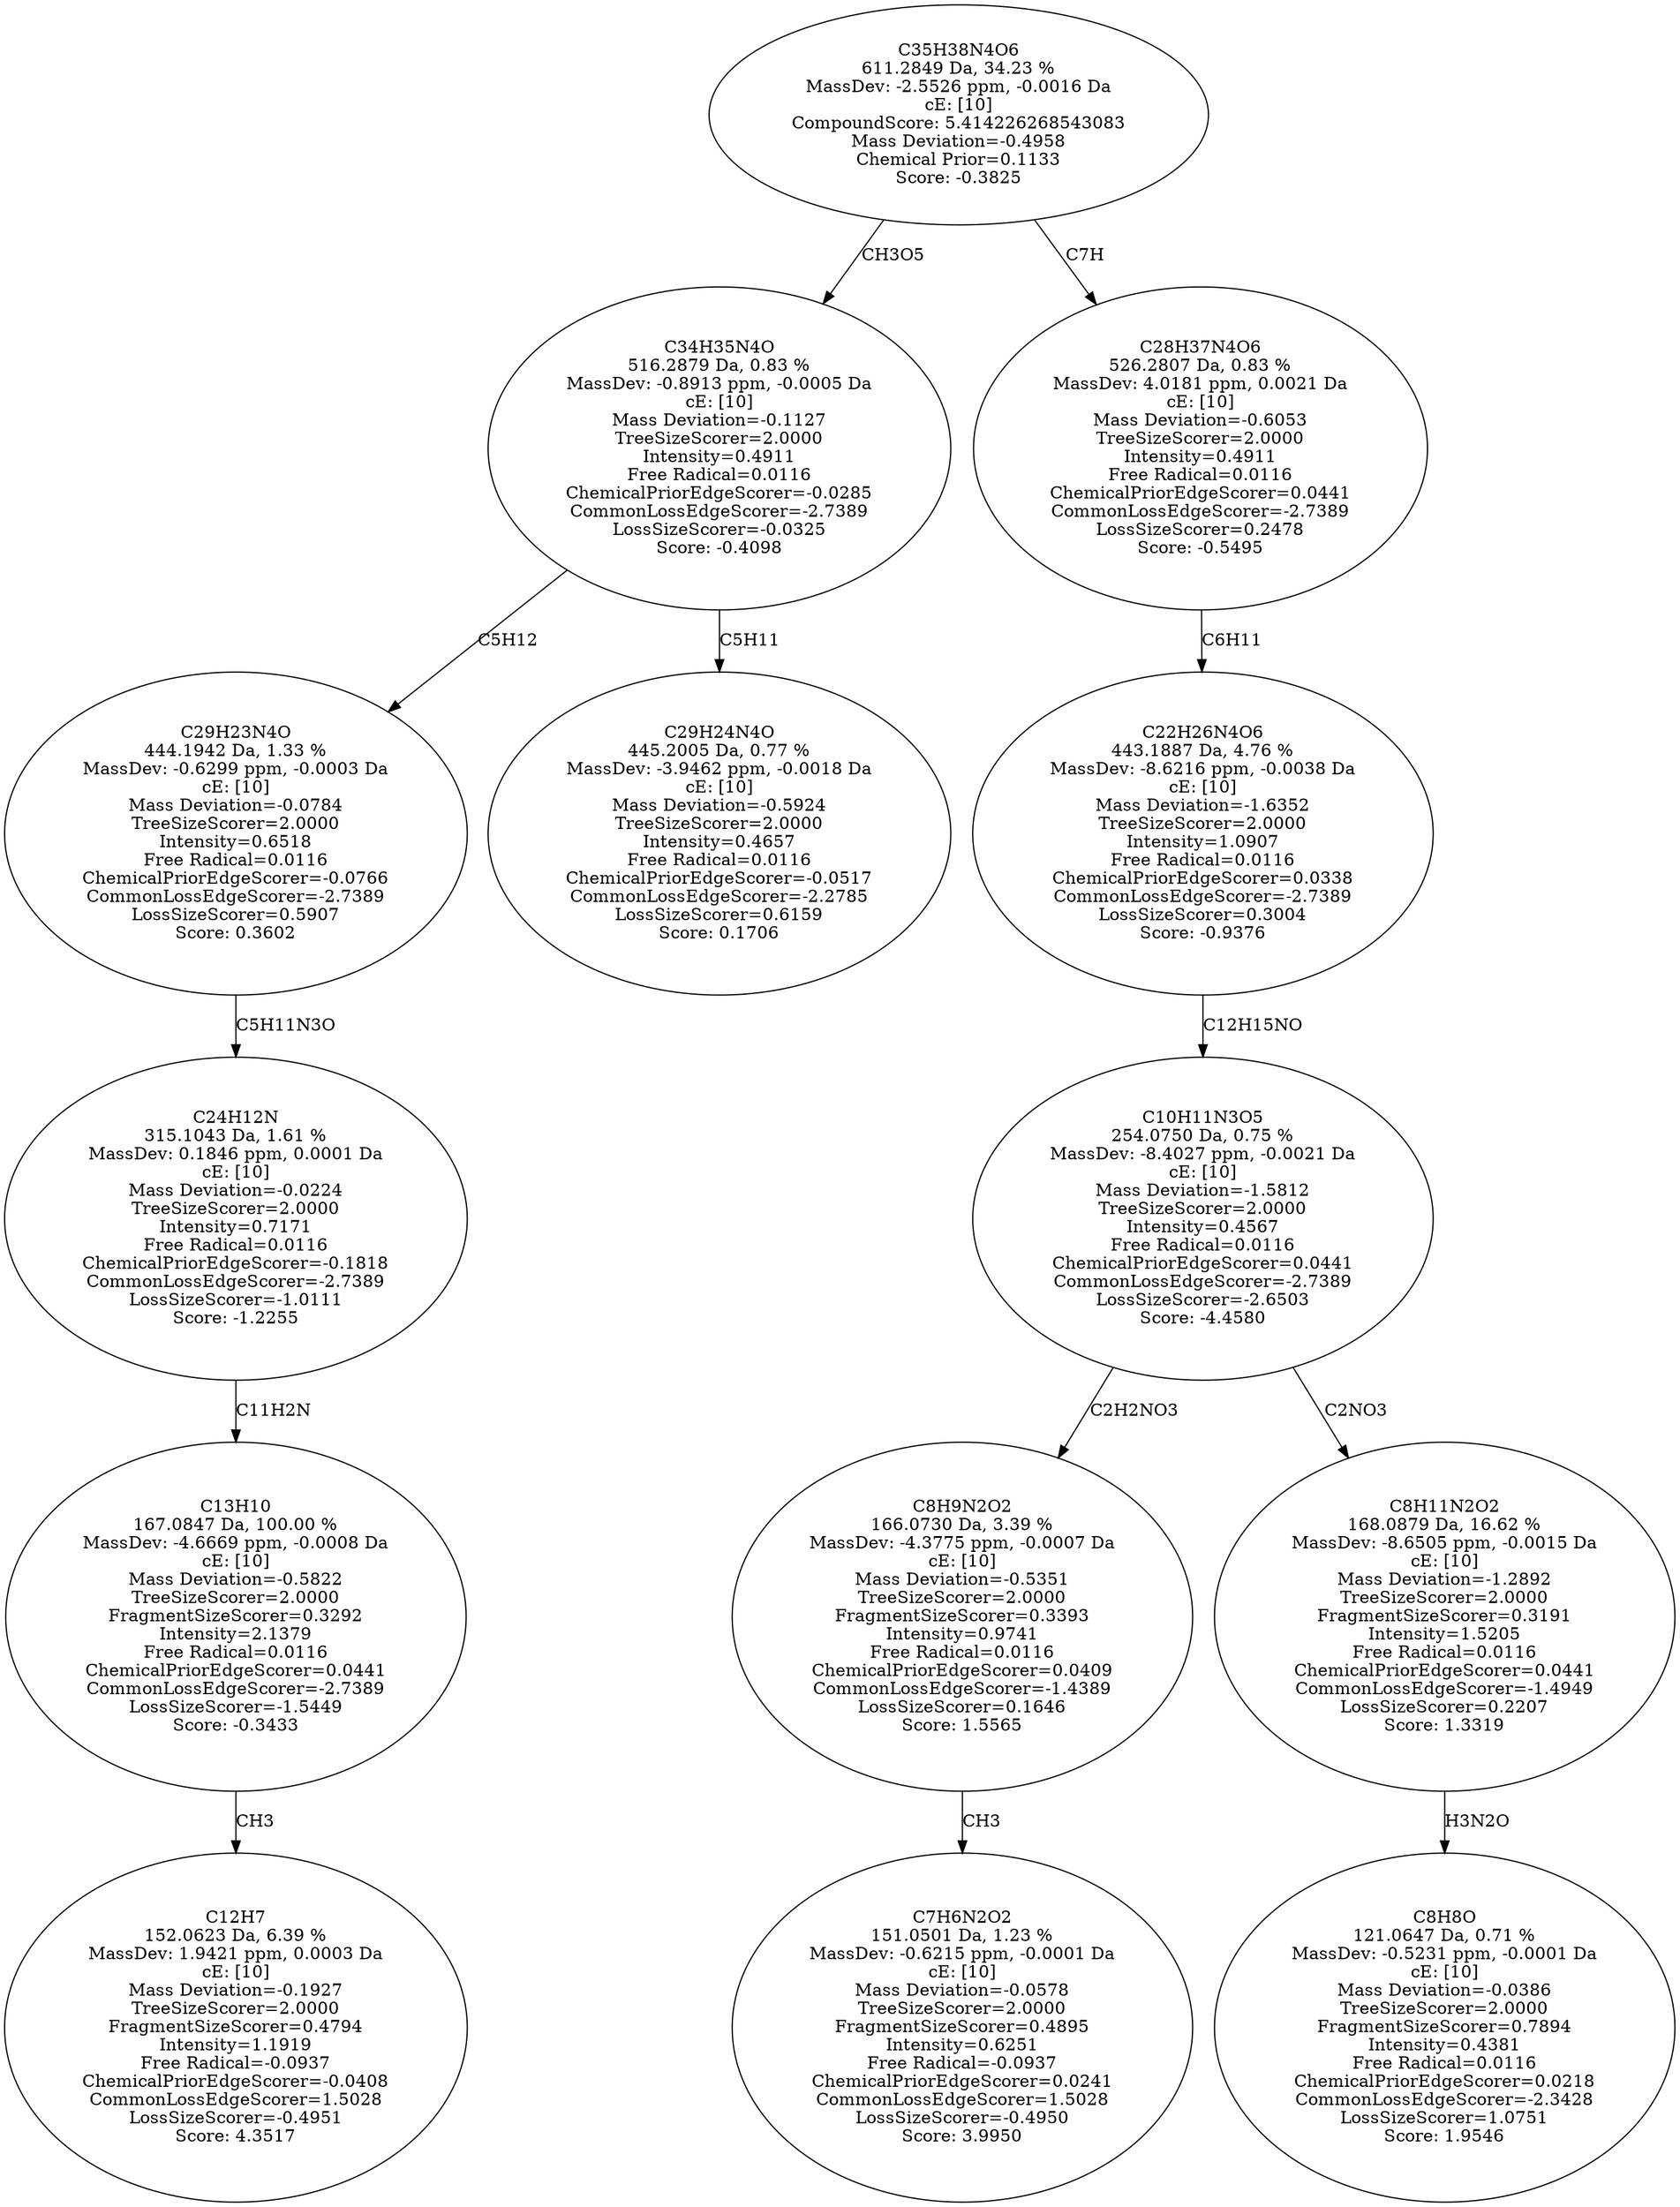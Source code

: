 strict digraph {
v1 [label="C12H7\n152.0623 Da, 6.39 %\nMassDev: 1.9421 ppm, 0.0003 Da\ncE: [10]\nMass Deviation=-0.1927\nTreeSizeScorer=2.0000\nFragmentSizeScorer=0.4794\nIntensity=1.1919\nFree Radical=-0.0937\nChemicalPriorEdgeScorer=-0.0408\nCommonLossEdgeScorer=1.5028\nLossSizeScorer=-0.4951\nScore: 4.3517"];
v2 [label="C13H10\n167.0847 Da, 100.00 %\nMassDev: -4.6669 ppm, -0.0008 Da\ncE: [10]\nMass Deviation=-0.5822\nTreeSizeScorer=2.0000\nFragmentSizeScorer=0.3292\nIntensity=2.1379\nFree Radical=0.0116\nChemicalPriorEdgeScorer=0.0441\nCommonLossEdgeScorer=-2.7389\nLossSizeScorer=-1.5449\nScore: -0.3433"];
v3 [label="C24H12N\n315.1043 Da, 1.61 %\nMassDev: 0.1846 ppm, 0.0001 Da\ncE: [10]\nMass Deviation=-0.0224\nTreeSizeScorer=2.0000\nIntensity=0.7171\nFree Radical=0.0116\nChemicalPriorEdgeScorer=-0.1818\nCommonLossEdgeScorer=-2.7389\nLossSizeScorer=-1.0111\nScore: -1.2255"];
v4 [label="C29H23N4O\n444.1942 Da, 1.33 %\nMassDev: -0.6299 ppm, -0.0003 Da\ncE: [10]\nMass Deviation=-0.0784\nTreeSizeScorer=2.0000\nIntensity=0.6518\nFree Radical=0.0116\nChemicalPriorEdgeScorer=-0.0766\nCommonLossEdgeScorer=-2.7389\nLossSizeScorer=0.5907\nScore: 0.3602"];
v5 [label="C29H24N4O\n445.2005 Da, 0.77 %\nMassDev: -3.9462 ppm, -0.0018 Da\ncE: [10]\nMass Deviation=-0.5924\nTreeSizeScorer=2.0000\nIntensity=0.4657\nFree Radical=0.0116\nChemicalPriorEdgeScorer=-0.0517\nCommonLossEdgeScorer=-2.2785\nLossSizeScorer=0.6159\nScore: 0.1706"];
v6 [label="C34H35N4O\n516.2879 Da, 0.83 %\nMassDev: -0.8913 ppm, -0.0005 Da\ncE: [10]\nMass Deviation=-0.1127\nTreeSizeScorer=2.0000\nIntensity=0.4911\nFree Radical=0.0116\nChemicalPriorEdgeScorer=-0.0285\nCommonLossEdgeScorer=-2.7389\nLossSizeScorer=-0.0325\nScore: -0.4098"];
v7 [label="C7H6N2O2\n151.0501 Da, 1.23 %\nMassDev: -0.6215 ppm, -0.0001 Da\ncE: [10]\nMass Deviation=-0.0578\nTreeSizeScorer=2.0000\nFragmentSizeScorer=0.4895\nIntensity=0.6251\nFree Radical=-0.0937\nChemicalPriorEdgeScorer=0.0241\nCommonLossEdgeScorer=1.5028\nLossSizeScorer=-0.4950\nScore: 3.9950"];
v8 [label="C8H9N2O2\n166.0730 Da, 3.39 %\nMassDev: -4.3775 ppm, -0.0007 Da\ncE: [10]\nMass Deviation=-0.5351\nTreeSizeScorer=2.0000\nFragmentSizeScorer=0.3393\nIntensity=0.9741\nFree Radical=0.0116\nChemicalPriorEdgeScorer=0.0409\nCommonLossEdgeScorer=-1.4389\nLossSizeScorer=0.1646\nScore: 1.5565"];
v9 [label="C8H8O\n121.0647 Da, 0.71 %\nMassDev: -0.5231 ppm, -0.0001 Da\ncE: [10]\nMass Deviation=-0.0386\nTreeSizeScorer=2.0000\nFragmentSizeScorer=0.7894\nIntensity=0.4381\nFree Radical=0.0116\nChemicalPriorEdgeScorer=0.0218\nCommonLossEdgeScorer=-2.3428\nLossSizeScorer=1.0751\nScore: 1.9546"];
v10 [label="C8H11N2O2\n168.0879 Da, 16.62 %\nMassDev: -8.6505 ppm, -0.0015 Da\ncE: [10]\nMass Deviation=-1.2892\nTreeSizeScorer=2.0000\nFragmentSizeScorer=0.3191\nIntensity=1.5205\nFree Radical=0.0116\nChemicalPriorEdgeScorer=0.0441\nCommonLossEdgeScorer=-1.4949\nLossSizeScorer=0.2207\nScore: 1.3319"];
v11 [label="C10H11N3O5\n254.0750 Da, 0.75 %\nMassDev: -8.4027 ppm, -0.0021 Da\ncE: [10]\nMass Deviation=-1.5812\nTreeSizeScorer=2.0000\nIntensity=0.4567\nFree Radical=0.0116\nChemicalPriorEdgeScorer=0.0441\nCommonLossEdgeScorer=-2.7389\nLossSizeScorer=-2.6503\nScore: -4.4580"];
v12 [label="C22H26N4O6\n443.1887 Da, 4.76 %\nMassDev: -8.6216 ppm, -0.0038 Da\ncE: [10]\nMass Deviation=-1.6352\nTreeSizeScorer=2.0000\nIntensity=1.0907\nFree Radical=0.0116\nChemicalPriorEdgeScorer=0.0338\nCommonLossEdgeScorer=-2.7389\nLossSizeScorer=0.3004\nScore: -0.9376"];
v13 [label="C28H37N4O6\n526.2807 Da, 0.83 %\nMassDev: 4.0181 ppm, 0.0021 Da\ncE: [10]\nMass Deviation=-0.6053\nTreeSizeScorer=2.0000\nIntensity=0.4911\nFree Radical=0.0116\nChemicalPriorEdgeScorer=0.0441\nCommonLossEdgeScorer=-2.7389\nLossSizeScorer=0.2478\nScore: -0.5495"];
v14 [label="C35H38N4O6\n611.2849 Da, 34.23 %\nMassDev: -2.5526 ppm, -0.0016 Da\ncE: [10]\nCompoundScore: 5.414226268543083\nMass Deviation=-0.4958\nChemical Prior=0.1133\nScore: -0.3825"];
v2 -> v1 [label="CH3"];
v3 -> v2 [label="C11H2N"];
v4 -> v3 [label="C5H11N3O"];
v6 -> v4 [label="C5H12"];
v6 -> v5 [label="C5H11"];
v14 -> v6 [label="CH3O5"];
v8 -> v7 [label="CH3"];
v11 -> v8 [label="C2H2NO3"];
v10 -> v9 [label="H3N2O"];
v11 -> v10 [label="C2NO3"];
v12 -> v11 [label="C12H15NO"];
v13 -> v12 [label="C6H11"];
v14 -> v13 [label="C7H"];
}